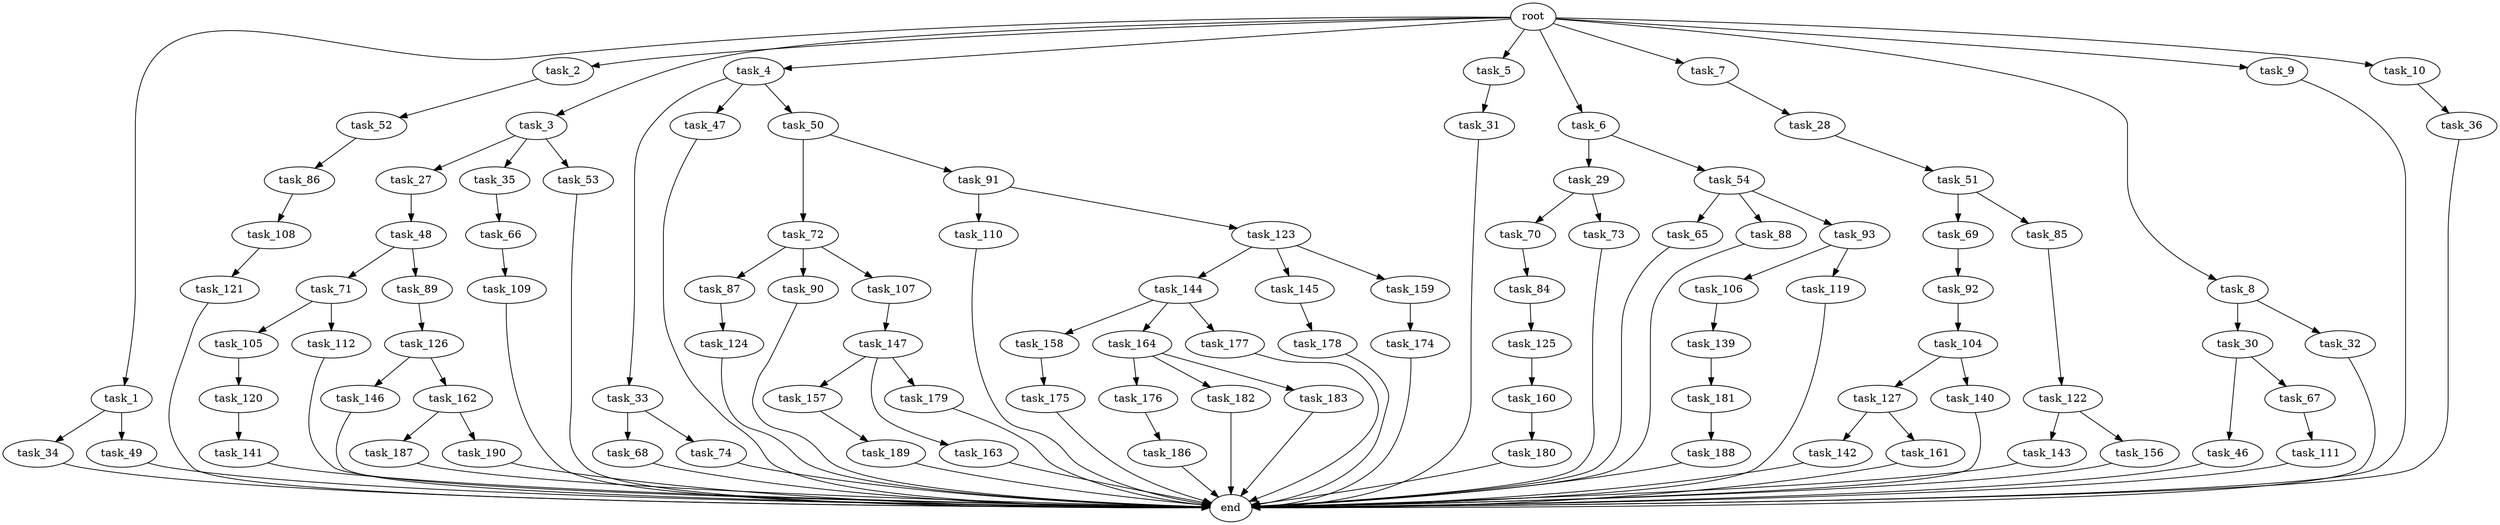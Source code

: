 digraph G {
  root [size="0.000000"];
  task_1 [size="102.400000"];
  task_2 [size="102.400000"];
  task_3 [size="102.400000"];
  task_4 [size="102.400000"];
  task_5 [size="102.400000"];
  task_6 [size="102.400000"];
  task_7 [size="102.400000"];
  task_8 [size="102.400000"];
  task_9 [size="102.400000"];
  task_10 [size="102.400000"];
  task_27 [size="13743895347.200001"];
  task_28 [size="13743895347.200001"];
  task_29 [size="13743895347.200001"];
  task_30 [size="13743895347.200001"];
  task_31 [size="7730941132.800000"];
  task_32 [size="13743895347.200001"];
  task_33 [size="85899345920.000000"];
  task_34 [size="21474836480.000000"];
  task_35 [size="13743895347.200001"];
  task_36 [size="42090679500.800003"];
  task_46 [size="30923764531.200001"];
  task_47 [size="85899345920.000000"];
  task_48 [size="3435973836.800000"];
  task_49 [size="21474836480.000000"];
  task_50 [size="85899345920.000000"];
  task_51 [size="54975581388.800003"];
  task_52 [size="42090679500.800003"];
  task_53 [size="13743895347.200001"];
  task_54 [size="13743895347.200001"];
  task_65 [size="85899345920.000000"];
  task_66 [size="21474836480.000000"];
  task_67 [size="30923764531.200001"];
  task_68 [size="69578470195.199997"];
  task_69 [size="21474836480.000000"];
  task_70 [size="85899345920.000000"];
  task_71 [size="21474836480.000000"];
  task_72 [size="69578470195.199997"];
  task_73 [size="85899345920.000000"];
  task_74 [size="69578470195.199997"];
  task_84 [size="3435973836.800000"];
  task_85 [size="21474836480.000000"];
  task_86 [size="54975581388.800003"];
  task_87 [size="21474836480.000000"];
  task_88 [size="85899345920.000000"];
  task_89 [size="21474836480.000000"];
  task_90 [size="21474836480.000000"];
  task_91 [size="69578470195.199997"];
  task_92 [size="85899345920.000000"];
  task_93 [size="85899345920.000000"];
  task_104 [size="3435973836.800000"];
  task_105 [size="69578470195.199997"];
  task_106 [size="7730941132.800000"];
  task_107 [size="21474836480.000000"];
  task_108 [size="3435973836.800000"];
  task_109 [size="13743895347.200001"];
  task_110 [size="13743895347.200001"];
  task_111 [size="21474836480.000000"];
  task_112 [size="69578470195.199997"];
  task_119 [size="7730941132.800000"];
  task_120 [size="13743895347.200001"];
  task_121 [size="21474836480.000000"];
  task_122 [size="13743895347.200001"];
  task_123 [size="13743895347.200001"];
  task_124 [size="85899345920.000000"];
  task_125 [size="3435973836.800000"];
  task_126 [size="13743895347.200001"];
  task_127 [size="7730941132.800000"];
  task_139 [size="30923764531.200001"];
  task_140 [size="7730941132.800000"];
  task_141 [size="13743895347.200001"];
  task_142 [size="13743895347.200001"];
  task_143 [size="30923764531.200001"];
  task_144 [size="54975581388.800003"];
  task_145 [size="54975581388.800003"];
  task_146 [size="21474836480.000000"];
  task_147 [size="21474836480.000000"];
  task_156 [size="30923764531.200001"];
  task_157 [size="69578470195.199997"];
  task_158 [size="85899345920.000000"];
  task_159 [size="54975581388.800003"];
  task_160 [size="13743895347.200001"];
  task_161 [size="13743895347.200001"];
  task_162 [size="21474836480.000000"];
  task_163 [size="69578470195.199997"];
  task_164 [size="85899345920.000000"];
  task_174 [size="30923764531.200001"];
  task_175 [size="3435973836.800000"];
  task_176 [size="54975581388.800003"];
  task_177 [size="85899345920.000000"];
  task_178 [size="30923764531.200001"];
  task_179 [size="69578470195.199997"];
  task_180 [size="85899345920.000000"];
  task_181 [size="7730941132.800000"];
  task_182 [size="54975581388.800003"];
  task_183 [size="54975581388.800003"];
  task_186 [size="69578470195.199997"];
  task_187 [size="3435973836.800000"];
  task_188 [size="13743895347.200001"];
  task_189 [size="42090679500.800003"];
  task_190 [size="3435973836.800000"];
  end [size="0.000000"];

  root -> task_1 [size="1.000000"];
  root -> task_2 [size="1.000000"];
  root -> task_3 [size="1.000000"];
  root -> task_4 [size="1.000000"];
  root -> task_5 [size="1.000000"];
  root -> task_6 [size="1.000000"];
  root -> task_7 [size="1.000000"];
  root -> task_8 [size="1.000000"];
  root -> task_9 [size="1.000000"];
  root -> task_10 [size="1.000000"];
  task_1 -> task_34 [size="209715200.000000"];
  task_1 -> task_49 [size="209715200.000000"];
  task_2 -> task_52 [size="411041792.000000"];
  task_3 -> task_27 [size="134217728.000000"];
  task_3 -> task_35 [size="134217728.000000"];
  task_3 -> task_53 [size="134217728.000000"];
  task_4 -> task_33 [size="838860800.000000"];
  task_4 -> task_47 [size="838860800.000000"];
  task_4 -> task_50 [size="838860800.000000"];
  task_5 -> task_31 [size="75497472.000000"];
  task_6 -> task_29 [size="134217728.000000"];
  task_6 -> task_54 [size="134217728.000000"];
  task_7 -> task_28 [size="134217728.000000"];
  task_8 -> task_30 [size="134217728.000000"];
  task_8 -> task_32 [size="134217728.000000"];
  task_9 -> end [size="1.000000"];
  task_10 -> task_36 [size="411041792.000000"];
  task_27 -> task_48 [size="33554432.000000"];
  task_28 -> task_51 [size="536870912.000000"];
  task_29 -> task_70 [size="838860800.000000"];
  task_29 -> task_73 [size="838860800.000000"];
  task_30 -> task_46 [size="301989888.000000"];
  task_30 -> task_67 [size="301989888.000000"];
  task_31 -> end [size="1.000000"];
  task_32 -> end [size="1.000000"];
  task_33 -> task_68 [size="679477248.000000"];
  task_33 -> task_74 [size="679477248.000000"];
  task_34 -> end [size="1.000000"];
  task_35 -> task_66 [size="209715200.000000"];
  task_36 -> end [size="1.000000"];
  task_46 -> end [size="1.000000"];
  task_47 -> end [size="1.000000"];
  task_48 -> task_71 [size="209715200.000000"];
  task_48 -> task_89 [size="209715200.000000"];
  task_49 -> end [size="1.000000"];
  task_50 -> task_72 [size="679477248.000000"];
  task_50 -> task_91 [size="679477248.000000"];
  task_51 -> task_69 [size="209715200.000000"];
  task_51 -> task_85 [size="209715200.000000"];
  task_52 -> task_86 [size="536870912.000000"];
  task_53 -> end [size="1.000000"];
  task_54 -> task_65 [size="838860800.000000"];
  task_54 -> task_88 [size="838860800.000000"];
  task_54 -> task_93 [size="838860800.000000"];
  task_65 -> end [size="1.000000"];
  task_66 -> task_109 [size="134217728.000000"];
  task_67 -> task_111 [size="209715200.000000"];
  task_68 -> end [size="1.000000"];
  task_69 -> task_92 [size="838860800.000000"];
  task_70 -> task_84 [size="33554432.000000"];
  task_71 -> task_105 [size="679477248.000000"];
  task_71 -> task_112 [size="679477248.000000"];
  task_72 -> task_87 [size="209715200.000000"];
  task_72 -> task_90 [size="209715200.000000"];
  task_72 -> task_107 [size="209715200.000000"];
  task_73 -> end [size="1.000000"];
  task_74 -> end [size="1.000000"];
  task_84 -> task_125 [size="33554432.000000"];
  task_85 -> task_122 [size="134217728.000000"];
  task_86 -> task_108 [size="33554432.000000"];
  task_87 -> task_124 [size="838860800.000000"];
  task_88 -> end [size="1.000000"];
  task_89 -> task_126 [size="134217728.000000"];
  task_90 -> end [size="1.000000"];
  task_91 -> task_110 [size="134217728.000000"];
  task_91 -> task_123 [size="134217728.000000"];
  task_92 -> task_104 [size="33554432.000000"];
  task_93 -> task_106 [size="75497472.000000"];
  task_93 -> task_119 [size="75497472.000000"];
  task_104 -> task_127 [size="75497472.000000"];
  task_104 -> task_140 [size="75497472.000000"];
  task_105 -> task_120 [size="134217728.000000"];
  task_106 -> task_139 [size="301989888.000000"];
  task_107 -> task_147 [size="209715200.000000"];
  task_108 -> task_121 [size="209715200.000000"];
  task_109 -> end [size="1.000000"];
  task_110 -> end [size="1.000000"];
  task_111 -> end [size="1.000000"];
  task_112 -> end [size="1.000000"];
  task_119 -> end [size="1.000000"];
  task_120 -> task_141 [size="134217728.000000"];
  task_121 -> end [size="1.000000"];
  task_122 -> task_143 [size="301989888.000000"];
  task_122 -> task_156 [size="301989888.000000"];
  task_123 -> task_144 [size="536870912.000000"];
  task_123 -> task_145 [size="536870912.000000"];
  task_123 -> task_159 [size="536870912.000000"];
  task_124 -> end [size="1.000000"];
  task_125 -> task_160 [size="134217728.000000"];
  task_126 -> task_146 [size="209715200.000000"];
  task_126 -> task_162 [size="209715200.000000"];
  task_127 -> task_142 [size="134217728.000000"];
  task_127 -> task_161 [size="134217728.000000"];
  task_139 -> task_181 [size="75497472.000000"];
  task_140 -> end [size="1.000000"];
  task_141 -> end [size="1.000000"];
  task_142 -> end [size="1.000000"];
  task_143 -> end [size="1.000000"];
  task_144 -> task_158 [size="838860800.000000"];
  task_144 -> task_164 [size="838860800.000000"];
  task_144 -> task_177 [size="838860800.000000"];
  task_145 -> task_178 [size="301989888.000000"];
  task_146 -> end [size="1.000000"];
  task_147 -> task_157 [size="679477248.000000"];
  task_147 -> task_163 [size="679477248.000000"];
  task_147 -> task_179 [size="679477248.000000"];
  task_156 -> end [size="1.000000"];
  task_157 -> task_189 [size="411041792.000000"];
  task_158 -> task_175 [size="33554432.000000"];
  task_159 -> task_174 [size="301989888.000000"];
  task_160 -> task_180 [size="838860800.000000"];
  task_161 -> end [size="1.000000"];
  task_162 -> task_187 [size="33554432.000000"];
  task_162 -> task_190 [size="33554432.000000"];
  task_163 -> end [size="1.000000"];
  task_164 -> task_176 [size="536870912.000000"];
  task_164 -> task_182 [size="536870912.000000"];
  task_164 -> task_183 [size="536870912.000000"];
  task_174 -> end [size="1.000000"];
  task_175 -> end [size="1.000000"];
  task_176 -> task_186 [size="679477248.000000"];
  task_177 -> end [size="1.000000"];
  task_178 -> end [size="1.000000"];
  task_179 -> end [size="1.000000"];
  task_180 -> end [size="1.000000"];
  task_181 -> task_188 [size="134217728.000000"];
  task_182 -> end [size="1.000000"];
  task_183 -> end [size="1.000000"];
  task_186 -> end [size="1.000000"];
  task_187 -> end [size="1.000000"];
  task_188 -> end [size="1.000000"];
  task_189 -> end [size="1.000000"];
  task_190 -> end [size="1.000000"];
}

